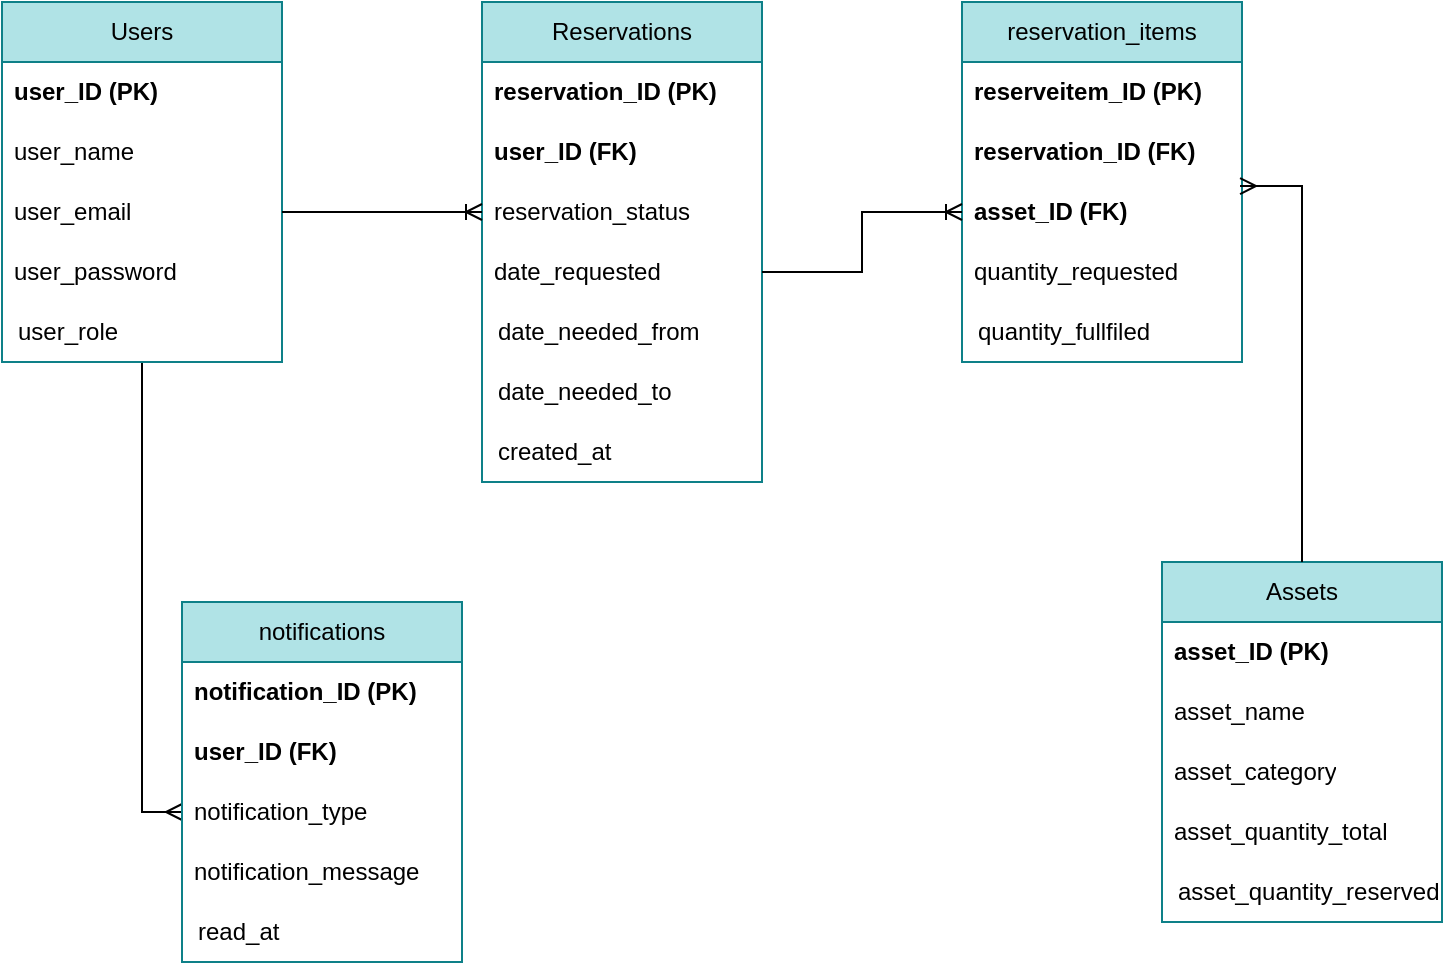 <mxfile version="28.0.6">
  <diagram name="Page-1" id="GB-l3vYUErZMmk3RgLkH">
    <mxGraphModel dx="1098" dy="1714" grid="1" gridSize="10" guides="1" tooltips="1" connect="1" arrows="1" fold="1" page="1" pageScale="1" pageWidth="850" pageHeight="1100" math="0" shadow="0">
      <root>
        <mxCell id="0" />
        <mxCell id="1" parent="0" />
        <mxCell id="bzqX-UI64E9CPecNdZtF-118" value="Assets" style="swimlane;fontStyle=0;childLayout=stackLayout;horizontal=1;startSize=30;horizontalStack=0;resizeParent=1;resizeParentMax=0;resizeLast=0;collapsible=1;marginBottom=0;whiteSpace=wrap;html=1;fillColor=#b0e3e6;strokeColor=#0e8088;" vertex="1" parent="1">
          <mxGeometry x="620" y="-720" width="140" height="180" as="geometry">
            <mxRectangle x="170" y="-310" width="60" height="30" as="alternateBounds" />
          </mxGeometry>
        </mxCell>
        <mxCell id="bzqX-UI64E9CPecNdZtF-119" value="&lt;b&gt;asset_ID (PK)&lt;/b&gt;" style="text;strokeColor=none;fillColor=none;align=left;verticalAlign=middle;spacingLeft=4;spacingRight=4;overflow=hidden;points=[[0,0.5],[1,0.5]];portConstraint=eastwest;rotatable=0;whiteSpace=wrap;html=1;" vertex="1" parent="bzqX-UI64E9CPecNdZtF-118">
          <mxGeometry y="30" width="140" height="30" as="geometry" />
        </mxCell>
        <mxCell id="bzqX-UI64E9CPecNdZtF-120" value="asset_name" style="text;strokeColor=none;fillColor=none;align=left;verticalAlign=middle;spacingLeft=4;spacingRight=4;overflow=hidden;points=[[0,0.5],[1,0.5]];portConstraint=eastwest;rotatable=0;whiteSpace=wrap;html=1;" vertex="1" parent="bzqX-UI64E9CPecNdZtF-118">
          <mxGeometry y="60" width="140" height="30" as="geometry" />
        </mxCell>
        <mxCell id="bzqX-UI64E9CPecNdZtF-121" value="asset_category" style="text;strokeColor=none;fillColor=none;align=left;verticalAlign=middle;spacingLeft=4;spacingRight=4;overflow=hidden;points=[[0,0.5],[1,0.5]];portConstraint=eastwest;rotatable=0;whiteSpace=wrap;html=1;" vertex="1" parent="bzqX-UI64E9CPecNdZtF-118">
          <mxGeometry y="90" width="140" height="30" as="geometry" />
        </mxCell>
        <mxCell id="bzqX-UI64E9CPecNdZtF-123" value="asset_quantity_total" style="text;strokeColor=none;fillColor=none;align=left;verticalAlign=middle;spacingLeft=4;spacingRight=4;overflow=hidden;points=[[0,0.5],[1,0.5]];portConstraint=eastwest;rotatable=0;whiteSpace=wrap;html=1;" vertex="1" parent="bzqX-UI64E9CPecNdZtF-118">
          <mxGeometry y="120" width="140" height="30" as="geometry" />
        </mxCell>
        <mxCell id="bzqX-UI64E9CPecNdZtF-116" value="asset_quantity_reserved" style="shape=partialRectangle;connectable=0;fillColor=none;top=0;left=0;bottom=0;right=0;align=left;spacingLeft=6;overflow=hidden;whiteSpace=wrap;html=1;" vertex="1" parent="bzqX-UI64E9CPecNdZtF-118">
          <mxGeometry y="150" width="140" height="30" as="geometry">
            <mxRectangle width="150" height="30" as="alternateBounds" />
          </mxGeometry>
        </mxCell>
        <mxCell id="bzqX-UI64E9CPecNdZtF-125" value="" style="shape=tableRow;horizontal=0;startSize=0;swimlaneHead=0;swimlaneBody=0;fillColor=none;collapsible=0;dropTarget=0;points=[[0,0.5],[1,0.5]];portConstraint=eastwest;top=0;left=0;right=0;bottom=0;" vertex="1" parent="1">
          <mxGeometry x="110" y="-990" width="180" height="30" as="geometry" />
        </mxCell>
        <mxCell id="bzqX-UI64E9CPecNdZtF-126" value="" style="shape=partialRectangle;connectable=0;fillColor=none;top=0;left=0;bottom=0;right=0;editable=1;overflow=hidden;whiteSpace=wrap;html=1;" vertex="1" parent="bzqX-UI64E9CPecNdZtF-125">
          <mxGeometry width="30" height="30" as="geometry">
            <mxRectangle width="30" height="30" as="alternateBounds" />
          </mxGeometry>
        </mxCell>
        <mxCell id="bzqX-UI64E9CPecNdZtF-128" value="" style="shape=tableRow;horizontal=0;startSize=0;swimlaneHead=0;swimlaneBody=0;fillColor=none;collapsible=0;dropTarget=0;points=[[0,0.5],[1,0.5]];portConstraint=eastwest;top=0;left=0;right=0;bottom=0;" vertex="1" parent="1">
          <mxGeometry x="90" y="-830" width="180" height="20" as="geometry" />
        </mxCell>
        <mxCell id="bzqX-UI64E9CPecNdZtF-170" style="edgeStyle=orthogonalEdgeStyle;rounded=0;orthogonalLoop=1;jettySize=auto;html=1;entryX=0;entryY=0.5;entryDx=0;entryDy=0;endArrow=ERmany;endFill=0;" edge="1" parent="1" source="bzqX-UI64E9CPecNdZtF-131" target="bzqX-UI64E9CPecNdZtF-158">
          <mxGeometry relative="1" as="geometry" />
        </mxCell>
        <mxCell id="bzqX-UI64E9CPecNdZtF-131" value="Users" style="swimlane;fontStyle=0;childLayout=stackLayout;horizontal=1;startSize=30;horizontalStack=0;resizeParent=1;resizeParentMax=0;resizeLast=0;collapsible=1;marginBottom=0;whiteSpace=wrap;html=1;fillColor=#b0e3e6;strokeColor=#0e8088;" vertex="1" parent="1">
          <mxGeometry x="40" y="-1000" width="140" height="180" as="geometry">
            <mxRectangle x="170" y="-310" width="60" height="30" as="alternateBounds" />
          </mxGeometry>
        </mxCell>
        <mxCell id="bzqX-UI64E9CPecNdZtF-132" value="&lt;b&gt;user_ID (PK)&lt;/b&gt;" style="text;strokeColor=none;fillColor=none;align=left;verticalAlign=middle;spacingLeft=4;spacingRight=4;overflow=hidden;points=[[0,0.5],[1,0.5]];portConstraint=eastwest;rotatable=0;whiteSpace=wrap;html=1;" vertex="1" parent="bzqX-UI64E9CPecNdZtF-131">
          <mxGeometry y="30" width="140" height="30" as="geometry" />
        </mxCell>
        <mxCell id="bzqX-UI64E9CPecNdZtF-133" value="user&lt;span style=&quot;background-color: transparent; color: light-dark(rgb(0, 0, 0), rgb(255, 255, 255));&quot;&gt;_name&lt;/span&gt;" style="text;strokeColor=none;fillColor=none;align=left;verticalAlign=middle;spacingLeft=4;spacingRight=4;overflow=hidden;points=[[0,0.5],[1,0.5]];portConstraint=eastwest;rotatable=0;whiteSpace=wrap;html=1;" vertex="1" parent="bzqX-UI64E9CPecNdZtF-131">
          <mxGeometry y="60" width="140" height="30" as="geometry" />
        </mxCell>
        <mxCell id="bzqX-UI64E9CPecNdZtF-134" value="user_email" style="text;strokeColor=none;fillColor=none;align=left;verticalAlign=middle;spacingLeft=4;spacingRight=4;overflow=hidden;points=[[0,0.5],[1,0.5]];portConstraint=eastwest;rotatable=0;whiteSpace=wrap;html=1;" vertex="1" parent="bzqX-UI64E9CPecNdZtF-131">
          <mxGeometry y="90" width="140" height="30" as="geometry" />
        </mxCell>
        <mxCell id="bzqX-UI64E9CPecNdZtF-135" value="user_password" style="text;strokeColor=none;fillColor=none;align=left;verticalAlign=middle;spacingLeft=4;spacingRight=4;overflow=hidden;points=[[0,0.5],[1,0.5]];portConstraint=eastwest;rotatable=0;whiteSpace=wrap;html=1;" vertex="1" parent="bzqX-UI64E9CPecNdZtF-131">
          <mxGeometry y="120" width="140" height="30" as="geometry" />
        </mxCell>
        <mxCell id="bzqX-UI64E9CPecNdZtF-136" value="user_role" style="shape=partialRectangle;connectable=0;fillColor=none;top=0;left=0;bottom=0;right=0;align=left;spacingLeft=6;overflow=hidden;whiteSpace=wrap;html=1;" vertex="1" parent="bzqX-UI64E9CPecNdZtF-131">
          <mxGeometry y="150" width="140" height="30" as="geometry">
            <mxRectangle width="150" height="30" as="alternateBounds" />
          </mxGeometry>
        </mxCell>
        <mxCell id="bzqX-UI64E9CPecNdZtF-149" value="reservation_items" style="swimlane;fontStyle=0;childLayout=stackLayout;horizontal=1;startSize=30;horizontalStack=0;resizeParent=1;resizeParentMax=0;resizeLast=0;collapsible=1;marginBottom=0;whiteSpace=wrap;html=1;fillColor=#b0e3e6;strokeColor=#0e8088;" vertex="1" parent="1">
          <mxGeometry x="520" y="-1000" width="140" height="180" as="geometry">
            <mxRectangle x="170" y="-310" width="60" height="30" as="alternateBounds" />
          </mxGeometry>
        </mxCell>
        <mxCell id="bzqX-UI64E9CPecNdZtF-150" value="&lt;b&gt;reserveitem_ID (PK)&lt;/b&gt;" style="text;strokeColor=none;fillColor=none;align=left;verticalAlign=middle;spacingLeft=4;spacingRight=4;overflow=hidden;points=[[0,0.5],[1,0.5]];portConstraint=eastwest;rotatable=0;whiteSpace=wrap;html=1;" vertex="1" parent="bzqX-UI64E9CPecNdZtF-149">
          <mxGeometry y="30" width="140" height="30" as="geometry" />
        </mxCell>
        <mxCell id="bzqX-UI64E9CPecNdZtF-151" value="reservation_ID (FK)" style="text;strokeColor=none;fillColor=none;align=left;verticalAlign=middle;spacingLeft=4;spacingRight=4;overflow=hidden;points=[[0,0.5],[1,0.5]];portConstraint=eastwest;rotatable=0;whiteSpace=wrap;html=1;fontStyle=1" vertex="1" parent="bzqX-UI64E9CPecNdZtF-149">
          <mxGeometry y="60" width="140" height="30" as="geometry" />
        </mxCell>
        <mxCell id="bzqX-UI64E9CPecNdZtF-152" value="asset_ID (FK)" style="text;strokeColor=none;fillColor=none;align=left;verticalAlign=middle;spacingLeft=4;spacingRight=4;overflow=hidden;points=[[0,0.5],[1,0.5]];portConstraint=eastwest;rotatable=0;whiteSpace=wrap;html=1;fontStyle=1" vertex="1" parent="bzqX-UI64E9CPecNdZtF-149">
          <mxGeometry y="90" width="140" height="30" as="geometry" />
        </mxCell>
        <mxCell id="bzqX-UI64E9CPecNdZtF-153" value="quantity_requested" style="text;strokeColor=none;fillColor=none;align=left;verticalAlign=middle;spacingLeft=4;spacingRight=4;overflow=hidden;points=[[0,0.5],[1,0.5]];portConstraint=eastwest;rotatable=0;whiteSpace=wrap;html=1;" vertex="1" parent="bzqX-UI64E9CPecNdZtF-149">
          <mxGeometry y="120" width="140" height="30" as="geometry" />
        </mxCell>
        <mxCell id="bzqX-UI64E9CPecNdZtF-154" value="quantity_fullfiled" style="shape=partialRectangle;connectable=0;fillColor=none;top=0;left=0;bottom=0;right=0;align=left;spacingLeft=6;overflow=hidden;whiteSpace=wrap;html=1;" vertex="1" parent="bzqX-UI64E9CPecNdZtF-149">
          <mxGeometry y="150" width="140" height="30" as="geometry">
            <mxRectangle width="150" height="30" as="alternateBounds" />
          </mxGeometry>
        </mxCell>
        <mxCell id="bzqX-UI64E9CPecNdZtF-155" value="notifications" style="swimlane;fontStyle=0;childLayout=stackLayout;horizontal=1;startSize=30;horizontalStack=0;resizeParent=1;resizeParentMax=0;resizeLast=0;collapsible=1;marginBottom=0;whiteSpace=wrap;html=1;fillColor=#b0e3e6;strokeColor=#0e8088;" vertex="1" parent="1">
          <mxGeometry x="130" y="-700" width="140" height="180" as="geometry">
            <mxRectangle x="170" y="-310" width="60" height="30" as="alternateBounds" />
          </mxGeometry>
        </mxCell>
        <mxCell id="bzqX-UI64E9CPecNdZtF-156" value="&lt;b&gt;notification_ID (PK)&lt;/b&gt;" style="text;strokeColor=none;fillColor=none;align=left;verticalAlign=middle;spacingLeft=4;spacingRight=4;overflow=hidden;points=[[0,0.5],[1,0.5]];portConstraint=eastwest;rotatable=0;whiteSpace=wrap;html=1;" vertex="1" parent="bzqX-UI64E9CPecNdZtF-155">
          <mxGeometry y="30" width="140" height="30" as="geometry" />
        </mxCell>
        <mxCell id="bzqX-UI64E9CPecNdZtF-157" value="user_ID (FK)" style="text;strokeColor=none;fillColor=none;align=left;verticalAlign=middle;spacingLeft=4;spacingRight=4;overflow=hidden;points=[[0,0.5],[1,0.5]];portConstraint=eastwest;rotatable=0;whiteSpace=wrap;html=1;fontStyle=1" vertex="1" parent="bzqX-UI64E9CPecNdZtF-155">
          <mxGeometry y="60" width="140" height="30" as="geometry" />
        </mxCell>
        <mxCell id="bzqX-UI64E9CPecNdZtF-158" value="&lt;span style=&quot;font-weight: normal;&quot;&gt;notification_type&lt;/span&gt;" style="text;strokeColor=none;fillColor=none;align=left;verticalAlign=middle;spacingLeft=4;spacingRight=4;overflow=hidden;points=[[0,0.5],[1,0.5]];portConstraint=eastwest;rotatable=0;whiteSpace=wrap;html=1;fontStyle=1" vertex="1" parent="bzqX-UI64E9CPecNdZtF-155">
          <mxGeometry y="90" width="140" height="30" as="geometry" />
        </mxCell>
        <mxCell id="bzqX-UI64E9CPecNdZtF-159" value="notification_message" style="text;strokeColor=none;fillColor=none;align=left;verticalAlign=middle;spacingLeft=4;spacingRight=4;overflow=hidden;points=[[0,0.5],[1,0.5]];portConstraint=eastwest;rotatable=0;whiteSpace=wrap;html=1;" vertex="1" parent="bzqX-UI64E9CPecNdZtF-155">
          <mxGeometry y="120" width="140" height="30" as="geometry" />
        </mxCell>
        <mxCell id="bzqX-UI64E9CPecNdZtF-160" value="read_at" style="shape=partialRectangle;connectable=0;fillColor=none;top=0;left=0;bottom=0;right=0;align=left;spacingLeft=6;overflow=hidden;whiteSpace=wrap;html=1;" vertex="1" parent="bzqX-UI64E9CPecNdZtF-155">
          <mxGeometry y="150" width="140" height="30" as="geometry">
            <mxRectangle width="150" height="30" as="alternateBounds" />
          </mxGeometry>
        </mxCell>
        <mxCell id="bzqX-UI64E9CPecNdZtF-139" value="Reservations" style="swimlane;fontStyle=0;childLayout=stackLayout;horizontal=1;startSize=30;horizontalStack=0;resizeParent=1;resizeParentMax=0;resizeLast=0;collapsible=1;marginBottom=0;whiteSpace=wrap;html=1;fillColor=#b0e3e6;strokeColor=#0e8088;" vertex="1" parent="1">
          <mxGeometry x="280" y="-1000" width="140" height="240" as="geometry">
            <mxRectangle x="170" y="-310" width="60" height="30" as="alternateBounds" />
          </mxGeometry>
        </mxCell>
        <mxCell id="bzqX-UI64E9CPecNdZtF-140" value="&lt;b&gt;reservation_ID (PK)&lt;/b&gt;" style="text;strokeColor=none;fillColor=none;align=left;verticalAlign=middle;spacingLeft=4;spacingRight=4;overflow=hidden;points=[[0,0.5],[1,0.5]];portConstraint=eastwest;rotatable=0;whiteSpace=wrap;html=1;" vertex="1" parent="bzqX-UI64E9CPecNdZtF-139">
          <mxGeometry y="30" width="140" height="30" as="geometry" />
        </mxCell>
        <mxCell id="bzqX-UI64E9CPecNdZtF-141" value="&lt;b&gt;user_ID (FK)&lt;/b&gt;" style="text;strokeColor=none;fillColor=none;align=left;verticalAlign=middle;spacingLeft=4;spacingRight=4;overflow=hidden;points=[[0,0.5],[1,0.5]];portConstraint=eastwest;rotatable=0;whiteSpace=wrap;html=1;" vertex="1" parent="bzqX-UI64E9CPecNdZtF-139">
          <mxGeometry y="60" width="140" height="30" as="geometry" />
        </mxCell>
        <mxCell id="bzqX-UI64E9CPecNdZtF-142" value="reservation_status" style="text;strokeColor=none;fillColor=none;align=left;verticalAlign=middle;spacingLeft=4;spacingRight=4;overflow=hidden;points=[[0,0.5],[1,0.5]];portConstraint=eastwest;rotatable=0;whiteSpace=wrap;html=1;" vertex="1" parent="bzqX-UI64E9CPecNdZtF-139">
          <mxGeometry y="90" width="140" height="30" as="geometry" />
        </mxCell>
        <mxCell id="bzqX-UI64E9CPecNdZtF-143" value="date_requested" style="text;strokeColor=none;fillColor=none;align=left;verticalAlign=middle;spacingLeft=4;spacingRight=4;overflow=hidden;points=[[0,0.5],[1,0.5]];portConstraint=eastwest;rotatable=0;whiteSpace=wrap;html=1;" vertex="1" parent="bzqX-UI64E9CPecNdZtF-139">
          <mxGeometry y="120" width="140" height="30" as="geometry" />
        </mxCell>
        <mxCell id="bzqX-UI64E9CPecNdZtF-145" value="date_needed_from" style="shape=partialRectangle;connectable=0;fillColor=none;top=0;left=0;bottom=0;right=0;align=left;spacingLeft=6;overflow=hidden;whiteSpace=wrap;html=1;" vertex="1" parent="bzqX-UI64E9CPecNdZtF-139">
          <mxGeometry y="150" width="140" height="30" as="geometry">
            <mxRectangle width="150" height="30" as="alternateBounds" />
          </mxGeometry>
        </mxCell>
        <mxCell id="bzqX-UI64E9CPecNdZtF-146" value="date_needed_to" style="shape=partialRectangle;connectable=0;fillColor=none;top=0;left=0;bottom=0;right=0;align=left;spacingLeft=6;overflow=hidden;whiteSpace=wrap;html=1;" vertex="1" parent="bzqX-UI64E9CPecNdZtF-139">
          <mxGeometry y="180" width="140" height="30" as="geometry">
            <mxRectangle width="150" height="30" as="alternateBounds" />
          </mxGeometry>
        </mxCell>
        <mxCell id="bzqX-UI64E9CPecNdZtF-144" value="created_at" style="shape=partialRectangle;connectable=0;fillColor=none;top=0;left=0;bottom=0;right=0;align=left;spacingLeft=6;overflow=hidden;whiteSpace=wrap;html=1;" vertex="1" parent="bzqX-UI64E9CPecNdZtF-139">
          <mxGeometry y="210" width="140" height="30" as="geometry">
            <mxRectangle width="150" height="30" as="alternateBounds" />
          </mxGeometry>
        </mxCell>
        <mxCell id="bzqX-UI64E9CPecNdZtF-129" value="" style="shape=partialRectangle;connectable=0;fillColor=none;top=0;left=0;bottom=0;right=0;editable=1;overflow=hidden;whiteSpace=wrap;html=1;" vertex="1" parent="1">
          <mxGeometry x="90" y="-740" width="30" height="20" as="geometry">
            <mxRectangle width="30" height="20" as="alternateBounds" />
          </mxGeometry>
        </mxCell>
        <mxCell id="bzqX-UI64E9CPecNdZtF-175" style="edgeStyle=orthogonalEdgeStyle;rounded=0;orthogonalLoop=1;jettySize=auto;html=1;exitX=0.5;exitY=0;exitDx=0;exitDy=0;entryX=0.993;entryY=0.067;entryDx=0;entryDy=0;entryPerimeter=0;endArrow=ERmany;endFill=0;" edge="1" parent="1" source="bzqX-UI64E9CPecNdZtF-118" target="bzqX-UI64E9CPecNdZtF-152">
          <mxGeometry relative="1" as="geometry" />
        </mxCell>
        <mxCell id="bzqX-UI64E9CPecNdZtF-177" style="edgeStyle=orthogonalEdgeStyle;rounded=0;orthogonalLoop=1;jettySize=auto;html=1;exitX=1;exitY=0.5;exitDx=0;exitDy=0;entryX=0;entryY=0.5;entryDx=0;entryDy=0;endArrow=ERoneToMany;endFill=0;" edge="1" parent="1" source="bzqX-UI64E9CPecNdZtF-134" target="bzqX-UI64E9CPecNdZtF-142">
          <mxGeometry relative="1" as="geometry" />
        </mxCell>
        <mxCell id="bzqX-UI64E9CPecNdZtF-179" style="edgeStyle=orthogonalEdgeStyle;rounded=0;orthogonalLoop=1;jettySize=auto;html=1;exitX=1;exitY=0.5;exitDx=0;exitDy=0;entryX=0;entryY=0.5;entryDx=0;entryDy=0;endArrow=ERoneToMany;endFill=0;" edge="1" parent="1" source="bzqX-UI64E9CPecNdZtF-143" target="bzqX-UI64E9CPecNdZtF-152">
          <mxGeometry relative="1" as="geometry" />
        </mxCell>
      </root>
    </mxGraphModel>
  </diagram>
</mxfile>
